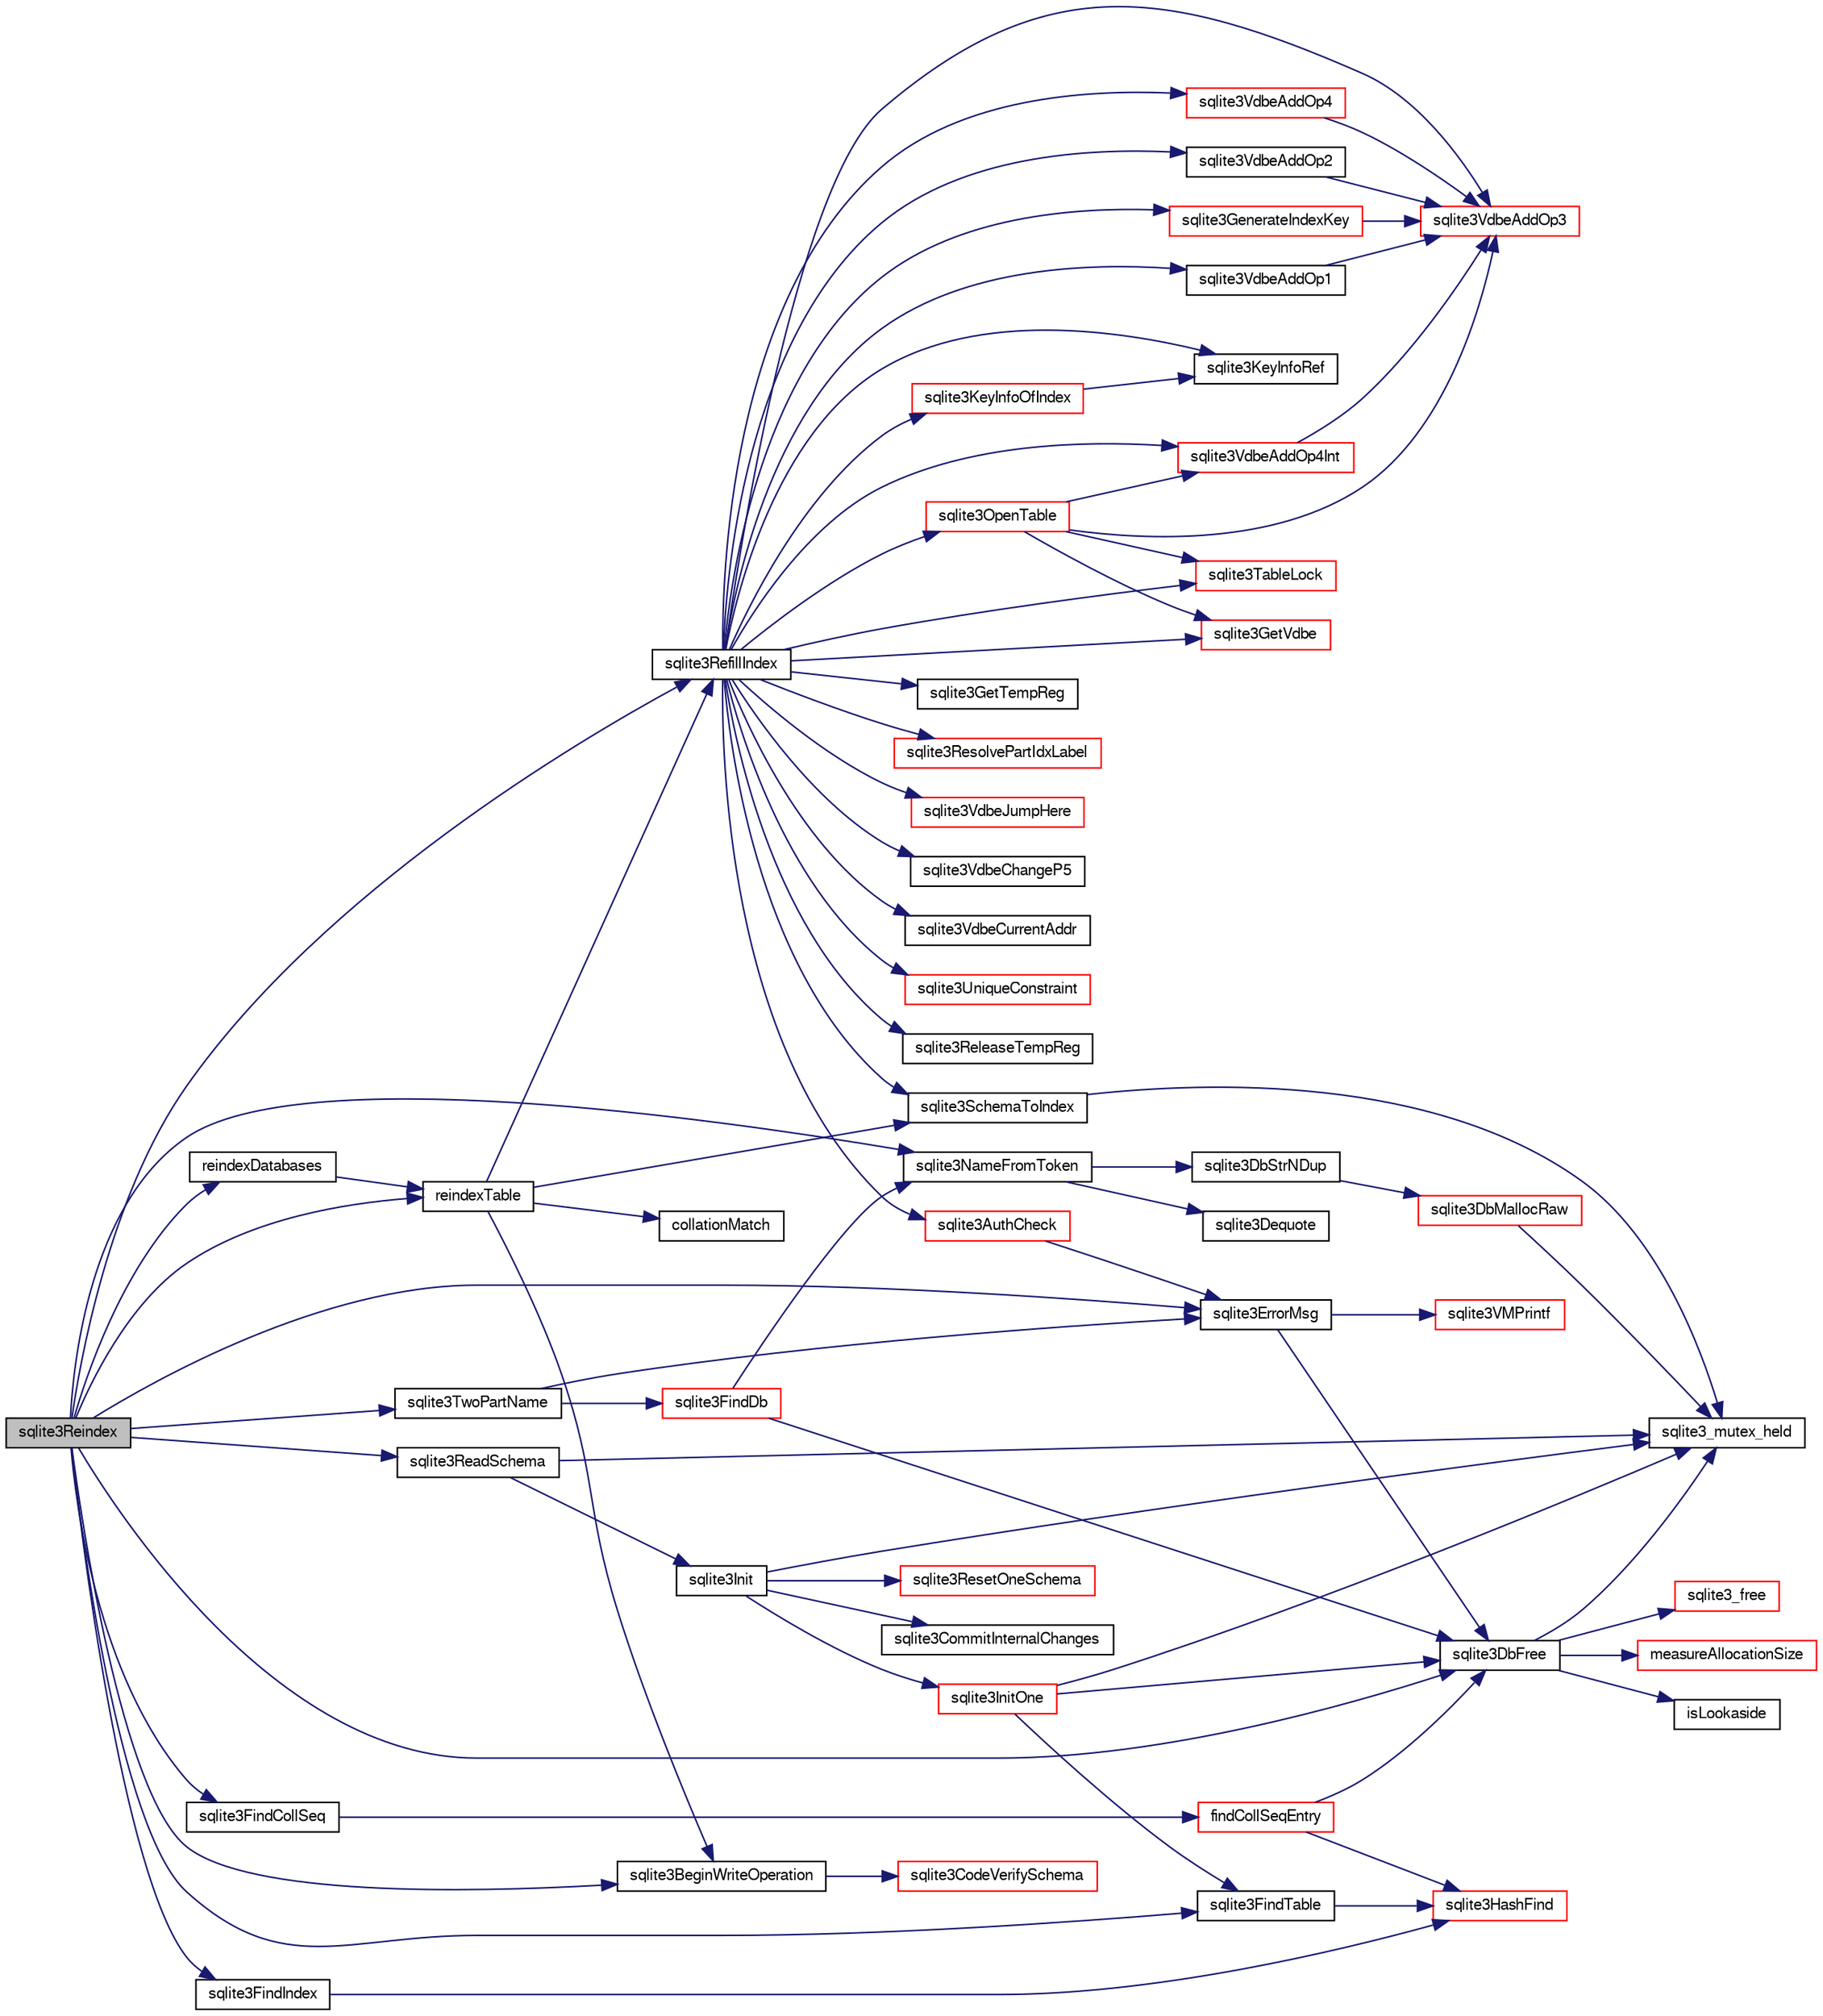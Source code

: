 digraph "sqlite3Reindex"
{
  edge [fontname="FreeSans",fontsize="10",labelfontname="FreeSans",labelfontsize="10"];
  node [fontname="FreeSans",fontsize="10",shape=record];
  rankdir="LR";
  Node672183 [label="sqlite3Reindex",height=0.2,width=0.4,color="black", fillcolor="grey75", style="filled", fontcolor="black"];
  Node672183 -> Node672184 [color="midnightblue",fontsize="10",style="solid",fontname="FreeSans"];
  Node672184 [label="sqlite3ReadSchema",height=0.2,width=0.4,color="black", fillcolor="white", style="filled",URL="$sqlite3_8c.html#ac41a97f30334f7d35b2b5713097eca90"];
  Node672184 -> Node672185 [color="midnightblue",fontsize="10",style="solid",fontname="FreeSans"];
  Node672185 [label="sqlite3_mutex_held",height=0.2,width=0.4,color="black", fillcolor="white", style="filled",URL="$sqlite3_8c.html#acf77da68932b6bc163c5e68547ecc3e7"];
  Node672184 -> Node672186 [color="midnightblue",fontsize="10",style="solid",fontname="FreeSans"];
  Node672186 [label="sqlite3Init",height=0.2,width=0.4,color="black", fillcolor="white", style="filled",URL="$sqlite3_8c.html#aed74e3dc765631a833f522f425ff5a48"];
  Node672186 -> Node672185 [color="midnightblue",fontsize="10",style="solid",fontname="FreeSans"];
  Node672186 -> Node672187 [color="midnightblue",fontsize="10",style="solid",fontname="FreeSans"];
  Node672187 [label="sqlite3InitOne",height=0.2,width=0.4,color="red", fillcolor="white", style="filled",URL="$sqlite3_8c.html#ac4318b25df65269906b0379251fe9b85"];
  Node672187 -> Node672185 [color="midnightblue",fontsize="10",style="solid",fontname="FreeSans"];
  Node672187 -> Node672521 [color="midnightblue",fontsize="10",style="solid",fontname="FreeSans"];
  Node672521 [label="sqlite3FindTable",height=0.2,width=0.4,color="black", fillcolor="white", style="filled",URL="$sqlite3_8c.html#afa51dbee6173bf3a8a3df76b07cea789"];
  Node672521 -> Node672520 [color="midnightblue",fontsize="10",style="solid",fontname="FreeSans"];
  Node672520 [label="sqlite3HashFind",height=0.2,width=0.4,color="red", fillcolor="white", style="filled",URL="$sqlite3_8c.html#a8ca124229470a66b4c9c141ded48e2aa"];
  Node672187 -> Node672199 [color="midnightblue",fontsize="10",style="solid",fontname="FreeSans"];
  Node672199 [label="sqlite3DbFree",height=0.2,width=0.4,color="black", fillcolor="white", style="filled",URL="$sqlite3_8c.html#ac70ab821a6607b4a1b909582dc37a069"];
  Node672199 -> Node672185 [color="midnightblue",fontsize="10",style="solid",fontname="FreeSans"];
  Node672199 -> Node672200 [color="midnightblue",fontsize="10",style="solid",fontname="FreeSans"];
  Node672200 [label="measureAllocationSize",height=0.2,width=0.4,color="red", fillcolor="white", style="filled",URL="$sqlite3_8c.html#a45731e644a22fdb756e2b6337224217a"];
  Node672199 -> Node672203 [color="midnightblue",fontsize="10",style="solid",fontname="FreeSans"];
  Node672203 [label="isLookaside",height=0.2,width=0.4,color="black", fillcolor="white", style="filled",URL="$sqlite3_8c.html#a770fa05ff9717b75e16f4d968a77b897"];
  Node672199 -> Node672204 [color="midnightblue",fontsize="10",style="solid",fontname="FreeSans"];
  Node672204 [label="sqlite3_free",height=0.2,width=0.4,color="red", fillcolor="white", style="filled",URL="$sqlite3_8c.html#a6552349e36a8a691af5487999ab09519"];
  Node672186 -> Node672899 [color="midnightblue",fontsize="10",style="solid",fontname="FreeSans"];
  Node672899 [label="sqlite3ResetOneSchema",height=0.2,width=0.4,color="red", fillcolor="white", style="filled",URL="$sqlite3_8c.html#aae32656cb46c5449ae7c53fc8aa27887"];
  Node672186 -> Node672815 [color="midnightblue",fontsize="10",style="solid",fontname="FreeSans"];
  Node672815 [label="sqlite3CommitInternalChanges",height=0.2,width=0.4,color="black", fillcolor="white", style="filled",URL="$sqlite3_8c.html#a1c26fb995a23591a1f6592d008e3e237"];
  Node672183 -> Node673142 [color="midnightblue",fontsize="10",style="solid",fontname="FreeSans"];
  Node673142 [label="reindexDatabases",height=0.2,width=0.4,color="black", fillcolor="white", style="filled",URL="$sqlite3_8c.html#a46f694db346b6a742a9874efff040a85"];
  Node673142 -> Node673143 [color="midnightblue",fontsize="10",style="solid",fontname="FreeSans"];
  Node673143 [label="reindexTable",height=0.2,width=0.4,color="black", fillcolor="white", style="filled",URL="$sqlite3_8c.html#aaa297e36c19aa0d39c60bf95a03b04b6"];
  Node673143 -> Node673144 [color="midnightblue",fontsize="10",style="solid",fontname="FreeSans"];
  Node673144 [label="collationMatch",height=0.2,width=0.4,color="black", fillcolor="white", style="filled",URL="$sqlite3_8c.html#a890f6a8dde41abcd68b9276910f47587"];
  Node673143 -> Node673110 [color="midnightblue",fontsize="10",style="solid",fontname="FreeSans"];
  Node673110 [label="sqlite3SchemaToIndex",height=0.2,width=0.4,color="black", fillcolor="white", style="filled",URL="$sqlite3_8c.html#ad9ef77a42022f1f8c8ab71b5761f5134"];
  Node673110 -> Node672185 [color="midnightblue",fontsize="10",style="solid",fontname="FreeSans"];
  Node673143 -> Node673145 [color="midnightblue",fontsize="10",style="solid",fontname="FreeSans"];
  Node673145 [label="sqlite3BeginWriteOperation",height=0.2,width=0.4,color="black", fillcolor="white", style="filled",URL="$sqlite3_8c.html#a21b1b811bbe305f922244f8913c87f10"];
  Node673145 -> Node673146 [color="midnightblue",fontsize="10",style="solid",fontname="FreeSans"];
  Node673146 [label="sqlite3CodeVerifySchema",height=0.2,width=0.4,color="red", fillcolor="white", style="filled",URL="$sqlite3_8c.html#ad9d8708d96f8416ec59ebf41c57000f9"];
  Node673143 -> Node673148 [color="midnightblue",fontsize="10",style="solid",fontname="FreeSans"];
  Node673148 [label="sqlite3RefillIndex",height=0.2,width=0.4,color="black", fillcolor="white", style="filled",URL="$sqlite3_8c.html#a17be5b679d9181b961ea9ba4a18d4f80"];
  Node673148 -> Node673110 [color="midnightblue",fontsize="10",style="solid",fontname="FreeSans"];
  Node673148 -> Node673149 [color="midnightblue",fontsize="10",style="solid",fontname="FreeSans"];
  Node673149 [label="sqlite3AuthCheck",height=0.2,width=0.4,color="red", fillcolor="white", style="filled",URL="$sqlite3_8c.html#a83c75b8b7aa1c35301005be7ff1a8582"];
  Node673149 -> Node672499 [color="midnightblue",fontsize="10",style="solid",fontname="FreeSans"];
  Node672499 [label="sqlite3ErrorMsg",height=0.2,width=0.4,color="black", fillcolor="white", style="filled",URL="$sqlite3_8c.html#aee2798e173651adae0f9c85469f3457d"];
  Node672499 -> Node672191 [color="midnightblue",fontsize="10",style="solid",fontname="FreeSans"];
  Node672191 [label="sqlite3VMPrintf",height=0.2,width=0.4,color="red", fillcolor="white", style="filled",URL="$sqlite3_8c.html#a05535d0982ef06fbc2ee8195ebbae689"];
  Node672499 -> Node672199 [color="midnightblue",fontsize="10",style="solid",fontname="FreeSans"];
  Node673148 -> Node673151 [color="midnightblue",fontsize="10",style="solid",fontname="FreeSans"];
  Node673151 [label="sqlite3TableLock",height=0.2,width=0.4,color="red", fillcolor="white", style="filled",URL="$sqlite3_8c.html#a13be5e81f379c515f270f6f2a3bb63a7"];
  Node673148 -> Node673152 [color="midnightblue",fontsize="10",style="solid",fontname="FreeSans"];
  Node673152 [label="sqlite3GetVdbe",height=0.2,width=0.4,color="red", fillcolor="white", style="filled",URL="$sqlite3_8c.html#a76b721dcd00b0587308547594cb6c1f4"];
  Node673148 -> Node673157 [color="midnightblue",fontsize="10",style="solid",fontname="FreeSans"];
  Node673157 [label="sqlite3KeyInfoOfIndex",height=0.2,width=0.4,color="red", fillcolor="white", style="filled",URL="$sqlite3_8c.html#a7b4298fb8e674075dbe680baae5f451b"];
  Node673157 -> Node673165 [color="midnightblue",fontsize="10",style="solid",fontname="FreeSans"];
  Node673165 [label="sqlite3KeyInfoRef",height=0.2,width=0.4,color="black", fillcolor="white", style="filled",URL="$sqlite3_8c.html#a9e5927c098215a56d3c29d4fab6f78cc"];
  Node673148 -> Node673166 [color="midnightblue",fontsize="10",style="solid",fontname="FreeSans"];
  Node673166 [label="sqlite3VdbeAddOp4",height=0.2,width=0.4,color="red", fillcolor="white", style="filled",URL="$sqlite3_8c.html#a739d7a47b1c11779283b7797ea7e1d4d"];
  Node673166 -> Node673155 [color="midnightblue",fontsize="10",style="solid",fontname="FreeSans"];
  Node673155 [label="sqlite3VdbeAddOp3",height=0.2,width=0.4,color="red", fillcolor="white", style="filled",URL="$sqlite3_8c.html#a29b4560b019211a73e1478cec7468345"];
  Node673148 -> Node673165 [color="midnightblue",fontsize="10",style="solid",fontname="FreeSans"];
  Node673148 -> Node673168 [color="midnightblue",fontsize="10",style="solid",fontname="FreeSans"];
  Node673168 [label="sqlite3OpenTable",height=0.2,width=0.4,color="red", fillcolor="white", style="filled",URL="$sqlite3_8c.html#aa935d8de28fb95e999736ef792d5a808"];
  Node673168 -> Node673152 [color="midnightblue",fontsize="10",style="solid",fontname="FreeSans"];
  Node673168 -> Node673151 [color="midnightblue",fontsize="10",style="solid",fontname="FreeSans"];
  Node673168 -> Node673169 [color="midnightblue",fontsize="10",style="solid",fontname="FreeSans"];
  Node673169 [label="sqlite3VdbeAddOp4Int",height=0.2,width=0.4,color="red", fillcolor="white", style="filled",URL="$sqlite3_8c.html#afff63410071bb7015a6392d8a7704b43"];
  Node673169 -> Node673155 [color="midnightblue",fontsize="10",style="solid",fontname="FreeSans"];
  Node673168 -> Node673155 [color="midnightblue",fontsize="10",style="solid",fontname="FreeSans"];
  Node673148 -> Node673172 [color="midnightblue",fontsize="10",style="solid",fontname="FreeSans"];
  Node673172 [label="sqlite3VdbeAddOp2",height=0.2,width=0.4,color="black", fillcolor="white", style="filled",URL="$sqlite3_8c.html#ae87204d7b069da19e4db0404c6deaae5"];
  Node673172 -> Node673155 [color="midnightblue",fontsize="10",style="solid",fontname="FreeSans"];
  Node673148 -> Node673173 [color="midnightblue",fontsize="10",style="solid",fontname="FreeSans"];
  Node673173 [label="sqlite3GetTempReg",height=0.2,width=0.4,color="black", fillcolor="white", style="filled",URL="$sqlite3_8c.html#ab58586b4abaefcc5df42af9d1e84d8fb"];
  Node673148 -> Node673174 [color="midnightblue",fontsize="10",style="solid",fontname="FreeSans"];
  Node673174 [label="sqlite3GenerateIndexKey",height=0.2,width=0.4,color="red", fillcolor="white", style="filled",URL="$sqlite3_8c.html#ab85ac93d5c5e6760f45f07897be7f272"];
  Node673174 -> Node673155 [color="midnightblue",fontsize="10",style="solid",fontname="FreeSans"];
  Node673148 -> Node673464 [color="midnightblue",fontsize="10",style="solid",fontname="FreeSans"];
  Node673464 [label="sqlite3ResolvePartIdxLabel",height=0.2,width=0.4,color="red", fillcolor="white", style="filled",URL="$sqlite3_8c.html#ad382e31f9ce406ca98bf25e916d32e11"];
  Node673148 -> Node673236 [color="midnightblue",fontsize="10",style="solid",fontname="FreeSans"];
  Node673236 [label="sqlite3VdbeJumpHere",height=0.2,width=0.4,color="red", fillcolor="white", style="filled",URL="$sqlite3_8c.html#a95562175c9105ba0abe1d4dc6f8a39d4"];
  Node673148 -> Node673221 [color="midnightblue",fontsize="10",style="solid",fontname="FreeSans"];
  Node673221 [label="sqlite3VdbeChangeP5",height=0.2,width=0.4,color="black", fillcolor="white", style="filled",URL="$sqlite3_8c.html#a4dde2e4087eda945511b05d667050740"];
  Node673148 -> Node673328 [color="midnightblue",fontsize="10",style="solid",fontname="FreeSans"];
  Node673328 [label="sqlite3VdbeCurrentAddr",height=0.2,width=0.4,color="black", fillcolor="white", style="filled",URL="$sqlite3_8c.html#a5e2bf0933a091bdfd7f0acd86a894889"];
  Node673148 -> Node673169 [color="midnightblue",fontsize="10",style="solid",fontname="FreeSans"];
  Node673148 -> Node673465 [color="midnightblue",fontsize="10",style="solid",fontname="FreeSans"];
  Node673465 [label="sqlite3UniqueConstraint",height=0.2,width=0.4,color="red", fillcolor="white", style="filled",URL="$sqlite3_8c.html#a4e35c041bf7710b6f3e2db6d86e86d7a"];
  Node673148 -> Node673155 [color="midnightblue",fontsize="10",style="solid",fontname="FreeSans"];
  Node673148 -> Node673342 [color="midnightblue",fontsize="10",style="solid",fontname="FreeSans"];
  Node673342 [label="sqlite3ReleaseTempReg",height=0.2,width=0.4,color="black", fillcolor="white", style="filled",URL="$sqlite3_8c.html#a48d55dce63ac590c3b0fc464abb67ad7"];
  Node673148 -> Node673220 [color="midnightblue",fontsize="10",style="solid",fontname="FreeSans"];
  Node673220 [label="sqlite3VdbeAddOp1",height=0.2,width=0.4,color="black", fillcolor="white", style="filled",URL="$sqlite3_8c.html#a6207112b1851d7e7d76e887ef6d72d5a"];
  Node673220 -> Node673155 [color="midnightblue",fontsize="10",style="solid",fontname="FreeSans"];
  Node672183 -> Node673257 [color="midnightblue",fontsize="10",style="solid",fontname="FreeSans"];
  Node673257 [label="sqlite3NameFromToken",height=0.2,width=0.4,color="black", fillcolor="white", style="filled",URL="$sqlite3_8c.html#a6ba4248ee912d7f5a7a898c5ae46e808"];
  Node673257 -> Node672457 [color="midnightblue",fontsize="10",style="solid",fontname="FreeSans"];
  Node672457 [label="sqlite3DbStrNDup",height=0.2,width=0.4,color="black", fillcolor="white", style="filled",URL="$sqlite3_8c.html#a48e8c757f70cba60fe83ce00ad8de713"];
  Node672457 -> Node672210 [color="midnightblue",fontsize="10",style="solid",fontname="FreeSans"];
  Node672210 [label="sqlite3DbMallocRaw",height=0.2,width=0.4,color="red", fillcolor="white", style="filled",URL="$sqlite3_8c.html#abbe8be0cf7175e11ddc3e2218fad924e"];
  Node672210 -> Node672185 [color="midnightblue",fontsize="10",style="solid",fontname="FreeSans"];
  Node673257 -> Node672458 [color="midnightblue",fontsize="10",style="solid",fontname="FreeSans"];
  Node672458 [label="sqlite3Dequote",height=0.2,width=0.4,color="black", fillcolor="white", style="filled",URL="$sqlite3_8c.html#a7b0ccb71d60de662cbb09755454dee5d"];
  Node672183 -> Node673160 [color="midnightblue",fontsize="10",style="solid",fontname="FreeSans"];
  Node673160 [label="sqlite3FindCollSeq",height=0.2,width=0.4,color="black", fillcolor="white", style="filled",URL="$sqlite3_8c.html#ac4f91d39f24a6435de12698fdb16bc14"];
  Node673160 -> Node673161 [color="midnightblue",fontsize="10",style="solid",fontname="FreeSans"];
  Node673161 [label="findCollSeqEntry",height=0.2,width=0.4,color="red", fillcolor="white", style="filled",URL="$sqlite3_8c.html#aaf9ae07c81dca508e137b5880e94aa98"];
  Node673161 -> Node672520 [color="midnightblue",fontsize="10",style="solid",fontname="FreeSans"];
  Node673161 -> Node672199 [color="midnightblue",fontsize="10",style="solid",fontname="FreeSans"];
  Node672183 -> Node672199 [color="midnightblue",fontsize="10",style="solid",fontname="FreeSans"];
  Node672183 -> Node673466 [color="midnightblue",fontsize="10",style="solid",fontname="FreeSans"];
  Node673466 [label="sqlite3TwoPartName",height=0.2,width=0.4,color="black", fillcolor="white", style="filled",URL="$sqlite3_8c.html#a49a9958462ebca9ad2acda672c8a6357"];
  Node673466 -> Node672499 [color="midnightblue",fontsize="10",style="solid",fontname="FreeSans"];
  Node673466 -> Node673467 [color="midnightblue",fontsize="10",style="solid",fontname="FreeSans"];
  Node673467 [label="sqlite3FindDb",height=0.2,width=0.4,color="red", fillcolor="white", style="filled",URL="$sqlite3_8c.html#aa24a00ff02dcb0883436718a1226d295"];
  Node673467 -> Node673257 [color="midnightblue",fontsize="10",style="solid",fontname="FreeSans"];
  Node673467 -> Node672199 [color="midnightblue",fontsize="10",style="solid",fontname="FreeSans"];
  Node672183 -> Node672521 [color="midnightblue",fontsize="10",style="solid",fontname="FreeSans"];
  Node672183 -> Node673143 [color="midnightblue",fontsize="10",style="solid",fontname="FreeSans"];
  Node672183 -> Node672519 [color="midnightblue",fontsize="10",style="solid",fontname="FreeSans"];
  Node672519 [label="sqlite3FindIndex",height=0.2,width=0.4,color="black", fillcolor="white", style="filled",URL="$sqlite3_8c.html#a79fb99db8d0f914bb72dd374ae088512"];
  Node672519 -> Node672520 [color="midnightblue",fontsize="10",style="solid",fontname="FreeSans"];
  Node672183 -> Node673145 [color="midnightblue",fontsize="10",style="solid",fontname="FreeSans"];
  Node672183 -> Node673148 [color="midnightblue",fontsize="10",style="solid",fontname="FreeSans"];
  Node672183 -> Node672499 [color="midnightblue",fontsize="10",style="solid",fontname="FreeSans"];
}

